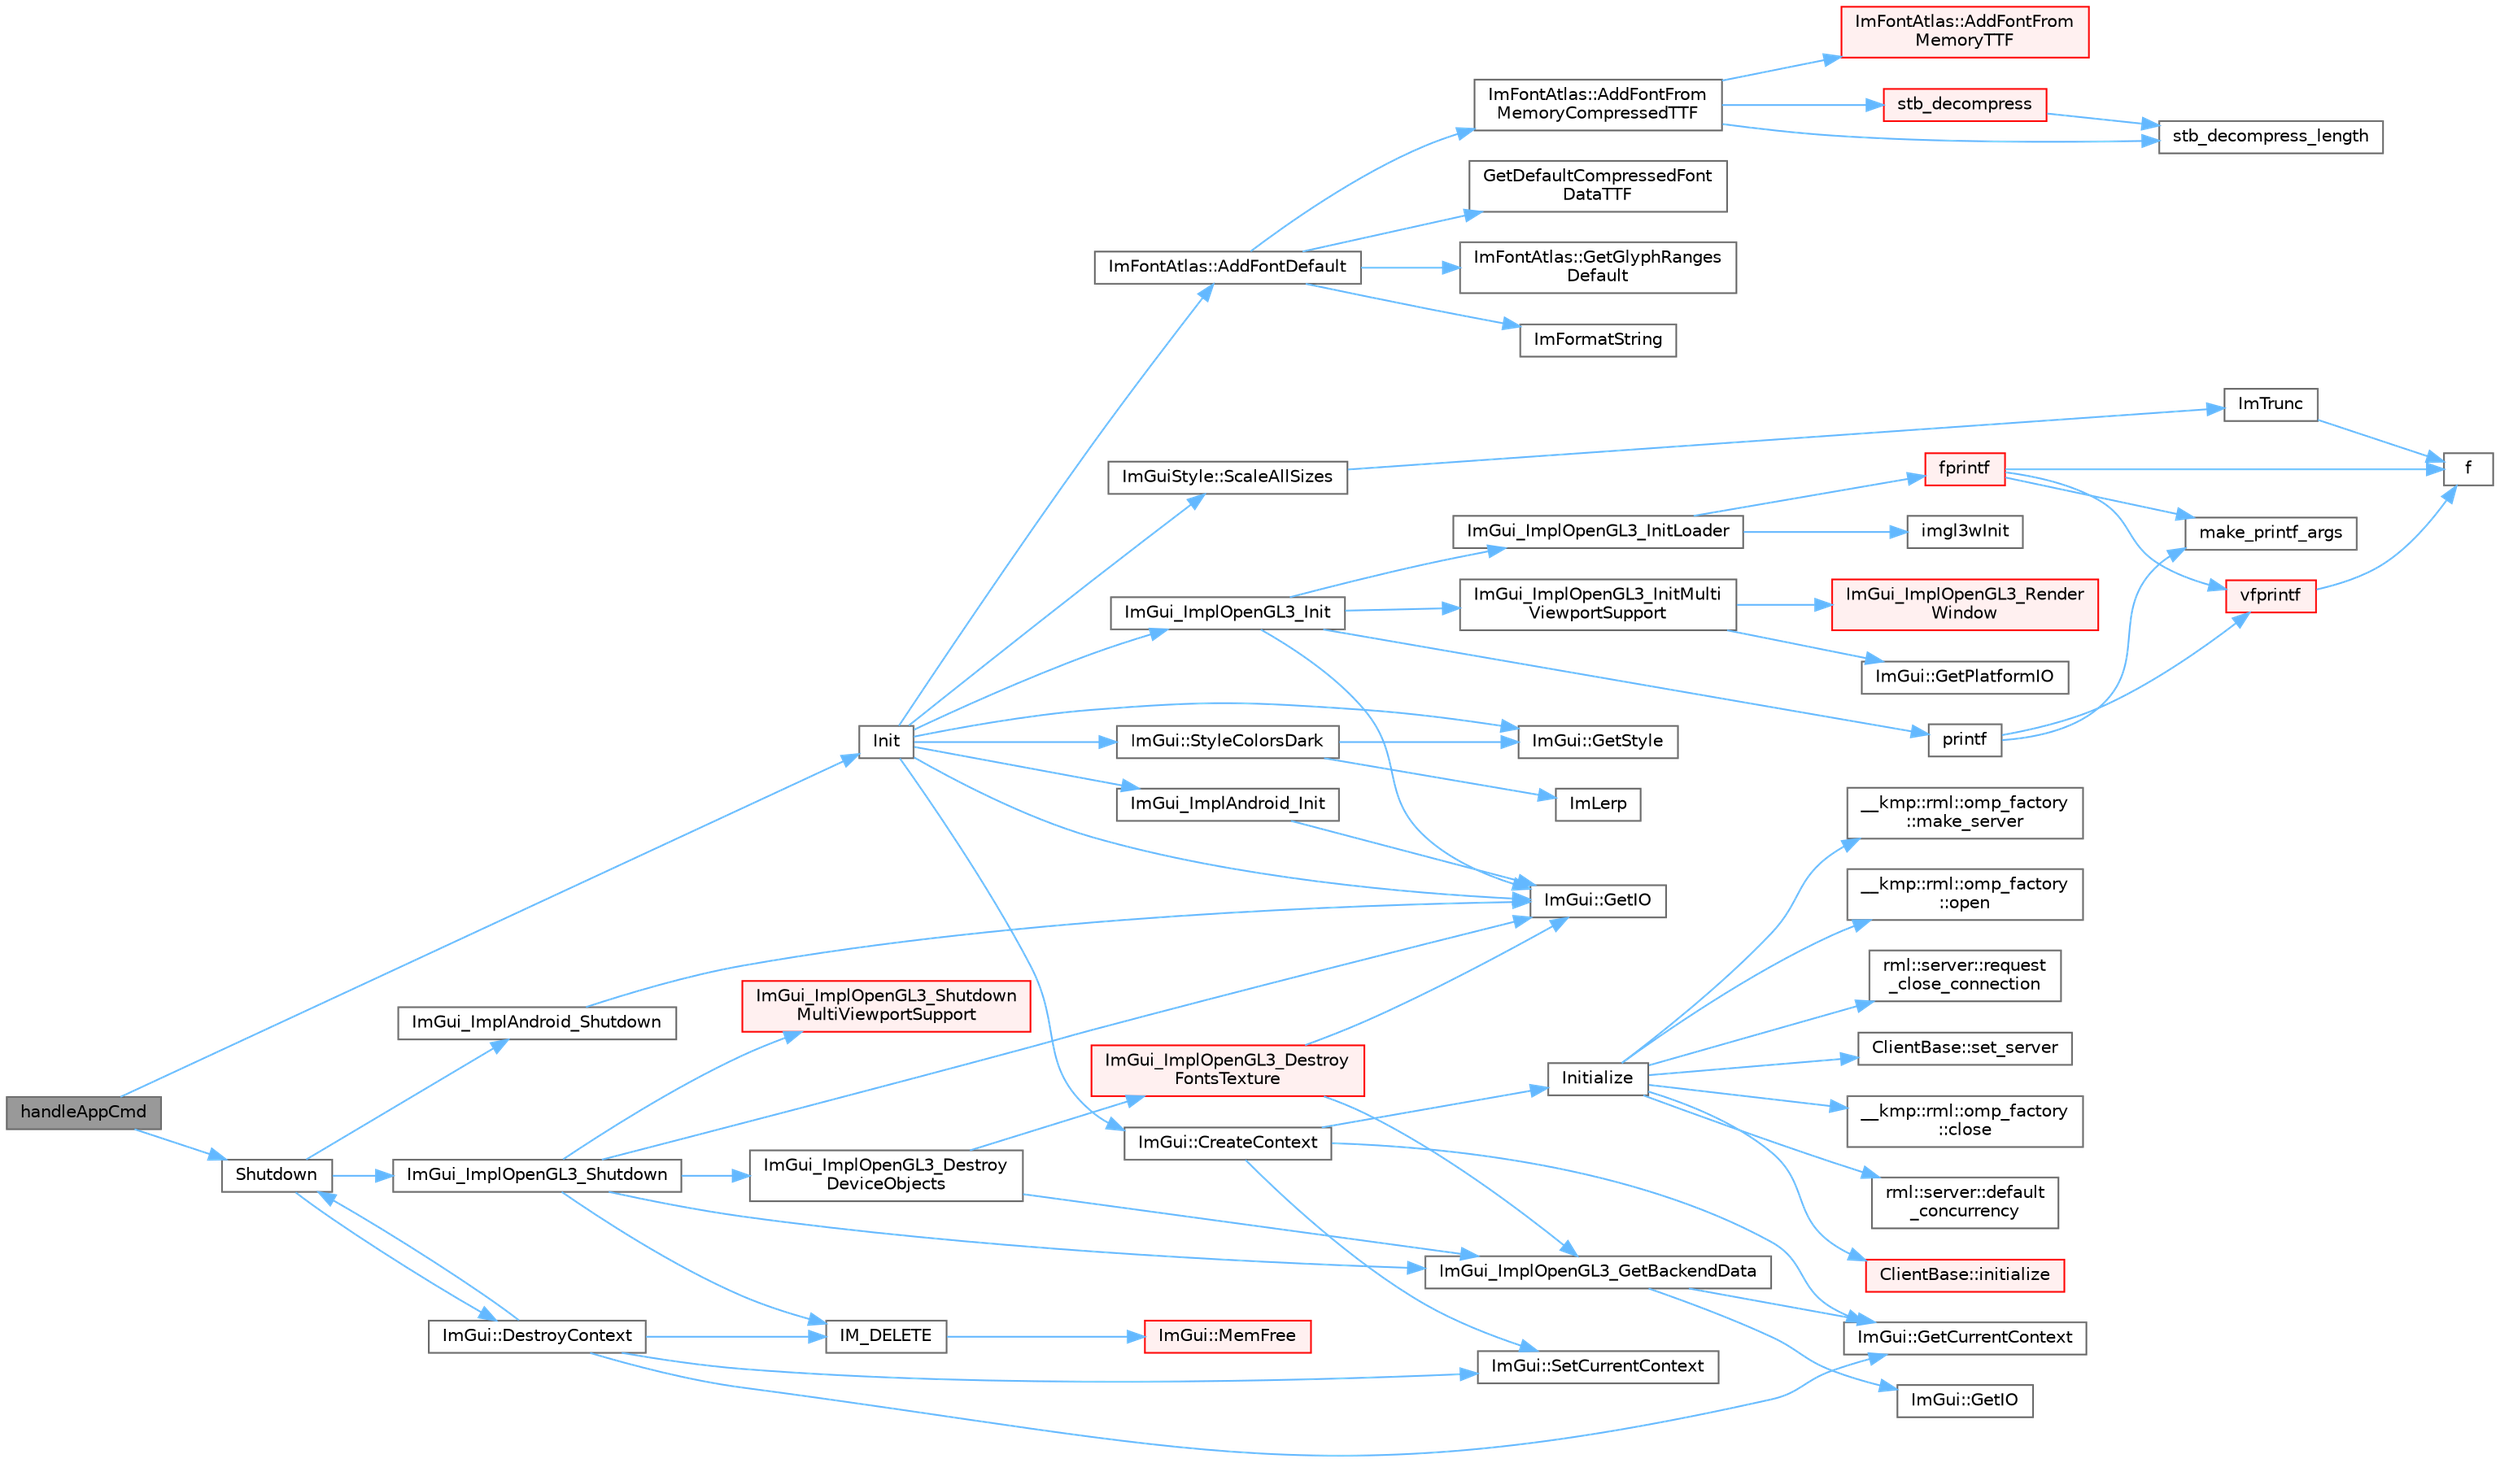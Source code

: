 digraph "handleAppCmd"
{
 // LATEX_PDF_SIZE
  bgcolor="transparent";
  edge [fontname=Helvetica,fontsize=10,labelfontname=Helvetica,labelfontsize=10];
  node [fontname=Helvetica,fontsize=10,shape=box,height=0.2,width=0.4];
  rankdir="LR";
  Node1 [id="Node000001",label="handleAppCmd",height=0.2,width=0.4,color="gray40", fillcolor="grey60", style="filled", fontcolor="black",tooltip=" "];
  Node1 -> Node2 [id="edge1_Node000001_Node000002",color="steelblue1",style="solid",tooltip=" "];
  Node2 [id="Node000002",label="Init",height=0.2,width=0.4,color="grey40", fillcolor="white", style="filled",URL="$runtime_2imgui_2examples_2example__android__opengl3_2main_8cpp.html#a84a2b849dbb5abe2b109f51d28a3fda6",tooltip=" "];
  Node2 -> Node3 [id="edge2_Node000002_Node000003",color="steelblue1",style="solid",tooltip=" "];
  Node3 [id="Node000003",label="ImFontAtlas::AddFontDefault",height=0.2,width=0.4,color="grey40", fillcolor="white", style="filled",URL="$struct_im_font_atlas.html#a9d2b4a94579bf603a0d2662cd8348cbd",tooltip=" "];
  Node3 -> Node4 [id="edge3_Node000003_Node000004",color="steelblue1",style="solid",tooltip=" "];
  Node4 [id="Node000004",label="ImFontAtlas::AddFontFrom\lMemoryCompressedTTF",height=0.2,width=0.4,color="grey40", fillcolor="white", style="filled",URL="$struct_im_font_atlas.html#a478ffa07777bf990ade02889e15a21ab",tooltip=" "];
  Node4 -> Node5 [id="edge4_Node000004_Node000005",color="steelblue1",style="solid",tooltip=" "];
  Node5 [id="Node000005",label="ImFontAtlas::AddFontFrom\lMemoryTTF",height=0.2,width=0.4,color="red", fillcolor="#FFF0F0", style="filled",URL="$struct_im_font_atlas.html#a95eec9b791e9c509180030f8176406ff",tooltip=" "];
  Node4 -> Node11 [id="edge5_Node000004_Node000011",color="steelblue1",style="solid",tooltip=" "];
  Node11 [id="Node000011",label="stb_decompress",height=0.2,width=0.4,color="red", fillcolor="#FFF0F0", style="filled",URL="$imgui__draw_8cpp.html#a23f899d930c93d351569ee83cf920570",tooltip=" "];
  Node11 -> Node15 [id="edge6_Node000011_Node000015",color="steelblue1",style="solid",tooltip=" "];
  Node15 [id="Node000015",label="stb_decompress_length",height=0.2,width=0.4,color="grey40", fillcolor="white", style="filled",URL="$imgui__draw_8cpp.html#a5a5301def23b33e2156ac79a8b65c69b",tooltip=" "];
  Node4 -> Node15 [id="edge7_Node000004_Node000015",color="steelblue1",style="solid",tooltip=" "];
  Node3 -> Node19 [id="edge8_Node000003_Node000019",color="steelblue1",style="solid",tooltip=" "];
  Node19 [id="Node000019",label="GetDefaultCompressedFont\lDataTTF",height=0.2,width=0.4,color="grey40", fillcolor="white", style="filled",URL="$imgui__draw_8cpp.html#abc3b462ef2c5ef511d4f7231e3d9b853",tooltip=" "];
  Node3 -> Node20 [id="edge9_Node000003_Node000020",color="steelblue1",style="solid",tooltip=" "];
  Node20 [id="Node000020",label="ImFontAtlas::GetGlyphRanges\lDefault",height=0.2,width=0.4,color="grey40", fillcolor="white", style="filled",URL="$struct_im_font_atlas.html#adec0df140eb1dc01c2a22a5253d62820",tooltip=" "];
  Node3 -> Node21 [id="edge10_Node000003_Node000021",color="steelblue1",style="solid",tooltip=" "];
  Node21 [id="Node000021",label="ImFormatString",height=0.2,width=0.4,color="grey40", fillcolor="white", style="filled",URL="$imgui_8cpp.html#a75ccaf7d676b1f567ba888ae42ac3809",tooltip=" "];
  Node2 -> Node22 [id="edge11_Node000002_Node000022",color="steelblue1",style="solid",tooltip=" "];
  Node22 [id="Node000022",label="ImGui::CreateContext",height=0.2,width=0.4,color="grey40", fillcolor="white", style="filled",URL="$namespace_im_gui.html#a4ff6c9ad05a0eba37ce1b5ff1607810a",tooltip=" "];
  Node22 -> Node23 [id="edge12_Node000022_Node000023",color="steelblue1",style="solid",tooltip=" "];
  Node23 [id="Node000023",label="ImGui::GetCurrentContext",height=0.2,width=0.4,color="grey40", fillcolor="white", style="filled",URL="$namespace_im_gui.html#af557a6de5538099a0f6047eb994bbf42",tooltip=" "];
  Node22 -> Node24 [id="edge13_Node000022_Node000024",color="steelblue1",style="solid",tooltip=" "];
  Node24 [id="Node000024",label="Initialize",height=0.2,width=0.4,color="grey40", fillcolor="white", style="filled",URL="$test__rml__tbb_8cpp.html#a98b1050f09da390896f964fb7a892391",tooltip=" "];
  Node24 -> Node25 [id="edge14_Node000024_Node000025",color="steelblue1",style="solid",tooltip=" "];
  Node25 [id="Node000025",label="__kmp::rml::omp_factory\l::close",height=0.2,width=0.4,color="grey40", fillcolor="white", style="filled",URL="$class____kmp_1_1rml_1_1omp__factory.html#ac5cd7885c15546edcbbbfe05dd14c283",tooltip="Close factory."];
  Node24 -> Node26 [id="edge15_Node000024_Node000026",color="steelblue1",style="solid",tooltip=" "];
  Node26 [id="Node000026",label="rml::server::default\l_concurrency",height=0.2,width=0.4,color="grey40", fillcolor="white", style="filled",URL="$classrml_1_1server.html#ab724107e297226ef26538315091a50b1",tooltip="Default level of concurrency for which RML strives when there are no non-RML threads running."];
  Node24 -> Node27 [id="edge16_Node000024_Node000027",color="steelblue1",style="solid",tooltip=" "];
  Node27 [id="Node000027",label="ClientBase::initialize",height=0.2,width=0.4,color="red", fillcolor="#FFF0F0", style="filled",URL="$class_client_base.html#aef944515ea6728b68d51cf13dd69666d",tooltip=" "];
  Node24 -> Node29 [id="edge17_Node000024_Node000029",color="steelblue1",style="solid",tooltip=" "];
  Node29 [id="Node000029",label="__kmp::rml::omp_factory\l::make_server",height=0.2,width=0.4,color="grey40", fillcolor="white", style="filled",URL="$class____kmp_1_1rml_1_1omp__factory.html#a68dfe871a7ea8da28614e4d1f8b7f0aa",tooltip="Factory method to be called by client to create a server object."];
  Node24 -> Node30 [id="edge18_Node000024_Node000030",color="steelblue1",style="solid",tooltip=" "];
  Node30 [id="Node000030",label="__kmp::rml::omp_factory\l::open",height=0.2,width=0.4,color="grey40", fillcolor="white", style="filled",URL="$class____kmp_1_1rml_1_1omp__factory.html#ae212dc899bfc62e9bf23ad0f99bf0024",tooltip="Open factory."];
  Node24 -> Node31 [id="edge19_Node000024_Node000031",color="steelblue1",style="solid",tooltip=" "];
  Node31 [id="Node000031",label="rml::server::request\l_close_connection",height=0.2,width=0.4,color="grey40", fillcolor="white", style="filled",URL="$classrml_1_1server.html#a3119d8d6c2d17932610653f6fda4f87a",tooltip="Request that connection to server be closed."];
  Node24 -> Node32 [id="edge20_Node000024_Node000032",color="steelblue1",style="solid",tooltip=" "];
  Node32 [id="Node000032",label="ClientBase::set_server",height=0.2,width=0.4,color="grey40", fillcolor="white", style="filled",URL="$class_client_base.html#a5eff33ac6ad0b9f068a60b5668a6176e",tooltip=" "];
  Node22 -> Node33 [id="edge21_Node000022_Node000033",color="steelblue1",style="solid",tooltip=" "];
  Node33 [id="Node000033",label="ImGui::SetCurrentContext",height=0.2,width=0.4,color="grey40", fillcolor="white", style="filled",URL="$namespace_im_gui.html#a289dbbbffdadcf1231821d97a7c4a9be",tooltip=" "];
  Node2 -> Node34 [id="edge22_Node000002_Node000034",color="steelblue1",style="solid",tooltip=" "];
  Node34 [id="Node000034",label="ImGui::GetIO",height=0.2,width=0.4,color="grey40", fillcolor="white", style="filled",URL="$namespace_im_gui.html#a3179e560812f878f3961ce803a5d9302",tooltip=" "];
  Node2 -> Node35 [id="edge23_Node000002_Node000035",color="steelblue1",style="solid",tooltip=" "];
  Node35 [id="Node000035",label="ImGui::GetStyle",height=0.2,width=0.4,color="grey40", fillcolor="white", style="filled",URL="$namespace_im_gui.html#abafef4bb3e3654efd96a47b2e22870a7",tooltip=" "];
  Node2 -> Node36 [id="edge24_Node000002_Node000036",color="steelblue1",style="solid",tooltip=" "];
  Node36 [id="Node000036",label="ImGui_ImplAndroid_Init",height=0.2,width=0.4,color="grey40", fillcolor="white", style="filled",URL="$imgui__impl__android_8cpp.html#ab89eca19c71468d31d5d27a950637a0f",tooltip=" "];
  Node36 -> Node34 [id="edge25_Node000036_Node000034",color="steelblue1",style="solid",tooltip=" "];
  Node2 -> Node37 [id="edge26_Node000002_Node000037",color="steelblue1",style="solid",tooltip=" "];
  Node37 [id="Node000037",label="ImGui_ImplOpenGL3_Init",height=0.2,width=0.4,color="grey40", fillcolor="white", style="filled",URL="$imgui__impl__opengl3_8cpp.html#a0475f257dc97d1daceee89cb4b19744d",tooltip=" "];
  Node37 -> Node34 [id="edge27_Node000037_Node000034",color="steelblue1",style="solid",tooltip=" "];
  Node37 -> Node38 [id="edge28_Node000037_Node000038",color="steelblue1",style="solid",tooltip=" "];
  Node38 [id="Node000038",label="ImGui_ImplOpenGL3_InitLoader",height=0.2,width=0.4,color="grey40", fillcolor="white", style="filled",URL="$imgui__impl__opengl3_8cpp.html#aa41f75fa250684a6610bbb021204d374",tooltip=" "];
  Node38 -> Node39 [id="edge29_Node000038_Node000039",color="steelblue1",style="solid",tooltip=" "];
  Node39 [id="Node000039",label="fprintf",height=0.2,width=0.4,color="red", fillcolor="#FFF0F0", style="filled",URL="$printf_8h.html#a9f315126362cae9675de1642105e631e",tooltip=" "];
  Node39 -> Node10 [id="edge30_Node000039_Node000010",color="steelblue1",style="solid",tooltip=" "];
  Node10 [id="Node000010",label="f",height=0.2,width=0.4,color="grey40", fillcolor="white", style="filled",URL="$cxx11__tensor__map_8cpp.html#a7f507fea02198f6cb81c86640c7b1a4e",tooltip=" "];
  Node39 -> Node40 [id="edge31_Node000039_Node000040",color="steelblue1",style="solid",tooltip=" "];
  Node40 [id="Node000040",label="make_printf_args",height=0.2,width=0.4,color="grey40", fillcolor="white", style="filled",URL="$printf_8h.html#a27dcc0efcda04388971dbea3c875f122",tooltip=" "];
  Node39 -> Node42 [id="edge32_Node000039_Node000042",color="steelblue1",style="solid",tooltip=" "];
  Node42 [id="Node000042",label="vfprintf",height=0.2,width=0.4,color="red", fillcolor="#FFF0F0", style="filled",URL="$printf_8h.html#abb30aad964fc771fb52cf3ad88649df2",tooltip=" "];
  Node42 -> Node10 [id="edge33_Node000042_Node000010",color="steelblue1",style="solid",tooltip=" "];
  Node38 -> Node70 [id="edge34_Node000038_Node000070",color="steelblue1",style="solid",tooltip=" "];
  Node70 [id="Node000070",label="imgl3wInit",height=0.2,width=0.4,color="grey40", fillcolor="white", style="filled",URL="$imgui__impl__opengl3__loader_8h.html#a48c2a363da80c28b64d9eee65220d127",tooltip=" "];
  Node37 -> Node71 [id="edge35_Node000037_Node000071",color="steelblue1",style="solid",tooltip=" "];
  Node71 [id="Node000071",label="ImGui_ImplOpenGL3_InitMulti\lViewportSupport",height=0.2,width=0.4,color="grey40", fillcolor="white", style="filled",URL="$imgui__impl__opengl3_8cpp.html#abae22e0a4306a02f18a7aa3d97f43964",tooltip=" "];
  Node71 -> Node72 [id="edge36_Node000071_Node000072",color="steelblue1",style="solid",tooltip=" "];
  Node72 [id="Node000072",label="ImGui::GetPlatformIO",height=0.2,width=0.4,color="grey40", fillcolor="white", style="filled",URL="$namespace_im_gui.html#a3edc2b6129cbf1e8d247c6d03c344065",tooltip=" "];
  Node71 -> Node73 [id="edge37_Node000071_Node000073",color="steelblue1",style="solid",tooltip=" "];
  Node73 [id="Node000073",label="ImGui_ImplOpenGL3_Render\lWindow",height=0.2,width=0.4,color="red", fillcolor="#FFF0F0", style="filled",URL="$imgui__impl__opengl3_8cpp.html#a539314fdc1e4017ec0ef14783bf496bf",tooltip=" "];
  Node37 -> Node80 [id="edge38_Node000037_Node000080",color="steelblue1",style="solid",tooltip=" "];
  Node80 [id="Node000080",label="printf",height=0.2,width=0.4,color="grey40", fillcolor="white", style="filled",URL="$printf_8h.html#aee3ed3a831f25f07e7be3919fff2203a",tooltip=" "];
  Node80 -> Node40 [id="edge39_Node000080_Node000040",color="steelblue1",style="solid",tooltip=" "];
  Node80 -> Node42 [id="edge40_Node000080_Node000042",color="steelblue1",style="solid",tooltip=" "];
  Node2 -> Node81 [id="edge41_Node000002_Node000081",color="steelblue1",style="solid",tooltip=" "];
  Node81 [id="Node000081",label="ImGuiStyle::ScaleAllSizes",height=0.2,width=0.4,color="grey40", fillcolor="white", style="filled",URL="$struct_im_gui_style.html#a7c9d3e0974a239f65e433cc952be0627",tooltip=" "];
  Node81 -> Node9 [id="edge42_Node000081_Node000009",color="steelblue1",style="solid",tooltip=" "];
  Node9 [id="Node000009",label="ImTrunc",height=0.2,width=0.4,color="grey40", fillcolor="white", style="filled",URL="$imgui__internal_8h.html#a34870cae27ccd450c17ec3d3910b2da4",tooltip=" "];
  Node9 -> Node10 [id="edge43_Node000009_Node000010",color="steelblue1",style="solid",tooltip=" "];
  Node2 -> Node82 [id="edge44_Node000002_Node000082",color="steelblue1",style="solid",tooltip=" "];
  Node82 [id="Node000082",label="ImGui::StyleColorsDark",height=0.2,width=0.4,color="grey40", fillcolor="white", style="filled",URL="$namespace_im_gui.html#a26c67fc14081b359566d5e135cd8c767",tooltip=" "];
  Node82 -> Node35 [id="edge45_Node000082_Node000035",color="steelblue1",style="solid",tooltip=" "];
  Node82 -> Node83 [id="edge46_Node000082_Node000083",color="steelblue1",style="solid",tooltip=" "];
  Node83 [id="Node000083",label="ImLerp",height=0.2,width=0.4,color="grey40", fillcolor="white", style="filled",URL="$imgui__internal_8h.html#a1d7813429922346e44eebd82d13f777c",tooltip=" "];
  Node1 -> Node84 [id="edge47_Node000001_Node000084",color="steelblue1",style="solid",tooltip=" "];
  Node84 [id="Node000084",label="Shutdown",height=0.2,width=0.4,color="grey40", fillcolor="white", style="filled",URL="$runtime_2imgui_2examples_2example__android__opengl3_2main_8cpp.html#ac5f038c2b480cf9ef5e19e3eba8dbaf9",tooltip=" "];
  Node84 -> Node85 [id="edge48_Node000084_Node000085",color="steelblue1",style="solid",tooltip=" "];
  Node85 [id="Node000085",label="ImGui::DestroyContext",height=0.2,width=0.4,color="grey40", fillcolor="white", style="filled",URL="$namespace_im_gui.html#ab9132deece575023170cd8e681d0581d",tooltip=" "];
  Node85 -> Node23 [id="edge49_Node000085_Node000023",color="steelblue1",style="solid",tooltip=" "];
  Node85 -> Node86 [id="edge50_Node000085_Node000086",color="steelblue1",style="solid",tooltip=" "];
  Node86 [id="Node000086",label="IM_DELETE",height=0.2,width=0.4,color="grey40", fillcolor="white", style="filled",URL="$imgui_8h.html#a3c856832c3fe1da8767a9353da3707e1",tooltip=" "];
  Node86 -> Node87 [id="edge51_Node000086_Node000087",color="steelblue1",style="solid",tooltip=" "];
  Node87 [id="Node000087",label="ImGui::MemFree",height=0.2,width=0.4,color="red", fillcolor="#FFF0F0", style="filled",URL="$namespace_im_gui.html#a269ec695c6e722ec3da85dae37f0675d",tooltip=" "];
  Node85 -> Node33 [id="edge52_Node000085_Node000033",color="steelblue1",style="solid",tooltip=" "];
  Node85 -> Node84 [id="edge53_Node000085_Node000084",color="steelblue1",style="solid",tooltip=" "];
  Node84 -> Node89 [id="edge54_Node000084_Node000089",color="steelblue1",style="solid",tooltip=" "];
  Node89 [id="Node000089",label="ImGui_ImplAndroid_Shutdown",height=0.2,width=0.4,color="grey40", fillcolor="white", style="filled",URL="$imgui__impl__android_8cpp.html#ac9fdc55b2b5df643827ba834eefe1590",tooltip=" "];
  Node89 -> Node34 [id="edge55_Node000089_Node000034",color="steelblue1",style="solid",tooltip=" "];
  Node84 -> Node90 [id="edge56_Node000084_Node000090",color="steelblue1",style="solid",tooltip=" "];
  Node90 [id="Node000090",label="ImGui_ImplOpenGL3_Shutdown",height=0.2,width=0.4,color="grey40", fillcolor="white", style="filled",URL="$imgui__impl__opengl3_8cpp.html#acbd53376e6135ad71e7bcd9879278e37",tooltip=" "];
  Node90 -> Node34 [id="edge57_Node000090_Node000034",color="steelblue1",style="solid",tooltip=" "];
  Node90 -> Node86 [id="edge58_Node000090_Node000086",color="steelblue1",style="solid",tooltip=" "];
  Node90 -> Node91 [id="edge59_Node000090_Node000091",color="steelblue1",style="solid",tooltip=" "];
  Node91 [id="Node000091",label="ImGui_ImplOpenGL3_Destroy\lDeviceObjects",height=0.2,width=0.4,color="grey40", fillcolor="white", style="filled",URL="$imgui__impl__opengl3_8cpp.html#a605e340c346791d9c9e927add2392d0e",tooltip=" "];
  Node91 -> Node92 [id="edge60_Node000091_Node000092",color="steelblue1",style="solid",tooltip=" "];
  Node92 [id="Node000092",label="ImGui_ImplOpenGL3_Destroy\lFontsTexture",height=0.2,width=0.4,color="red", fillcolor="#FFF0F0", style="filled",URL="$imgui__impl__opengl3_8cpp.html#a539aaad4aa185838297fb13b2409c405",tooltip=" "];
  Node92 -> Node34 [id="edge61_Node000092_Node000034",color="steelblue1",style="solid",tooltip=" "];
  Node92 -> Node76 [id="edge62_Node000092_Node000076",color="steelblue1",style="solid",tooltip=" "];
  Node76 [id="Node000076",label="ImGui_ImplOpenGL3_GetBackendData",height=0.2,width=0.4,color="grey40", fillcolor="white", style="filled",URL="$imgui__impl__opengl3_8cpp.html#a68f1fea3ba16697f3febf6797cb5c85b",tooltip=" "];
  Node76 -> Node23 [id="edge63_Node000076_Node000023",color="steelblue1",style="solid",tooltip=" "];
  Node76 -> Node77 [id="edge64_Node000076_Node000077",color="steelblue1",style="solid",tooltip=" "];
  Node77 [id="Node000077",label="ImGui::GetIO",height=0.2,width=0.4,color="grey40", fillcolor="white", style="filled",URL="$namespace_im_gui.html#a7dea7d0530868f078324f14a308f0c3c",tooltip=" "];
  Node91 -> Node76 [id="edge65_Node000091_Node000076",color="steelblue1",style="solid",tooltip=" "];
  Node90 -> Node76 [id="edge66_Node000090_Node000076",color="steelblue1",style="solid",tooltip=" "];
  Node90 -> Node94 [id="edge67_Node000090_Node000094",color="steelblue1",style="solid",tooltip=" "];
  Node94 [id="Node000094",label="ImGui_ImplOpenGL3_Shutdown\lMultiViewportSupport",height=0.2,width=0.4,color="red", fillcolor="#FFF0F0", style="filled",URL="$imgui__impl__opengl3_8cpp.html#a9485257890671dd51f2d2d7215236062",tooltip=" "];
}
